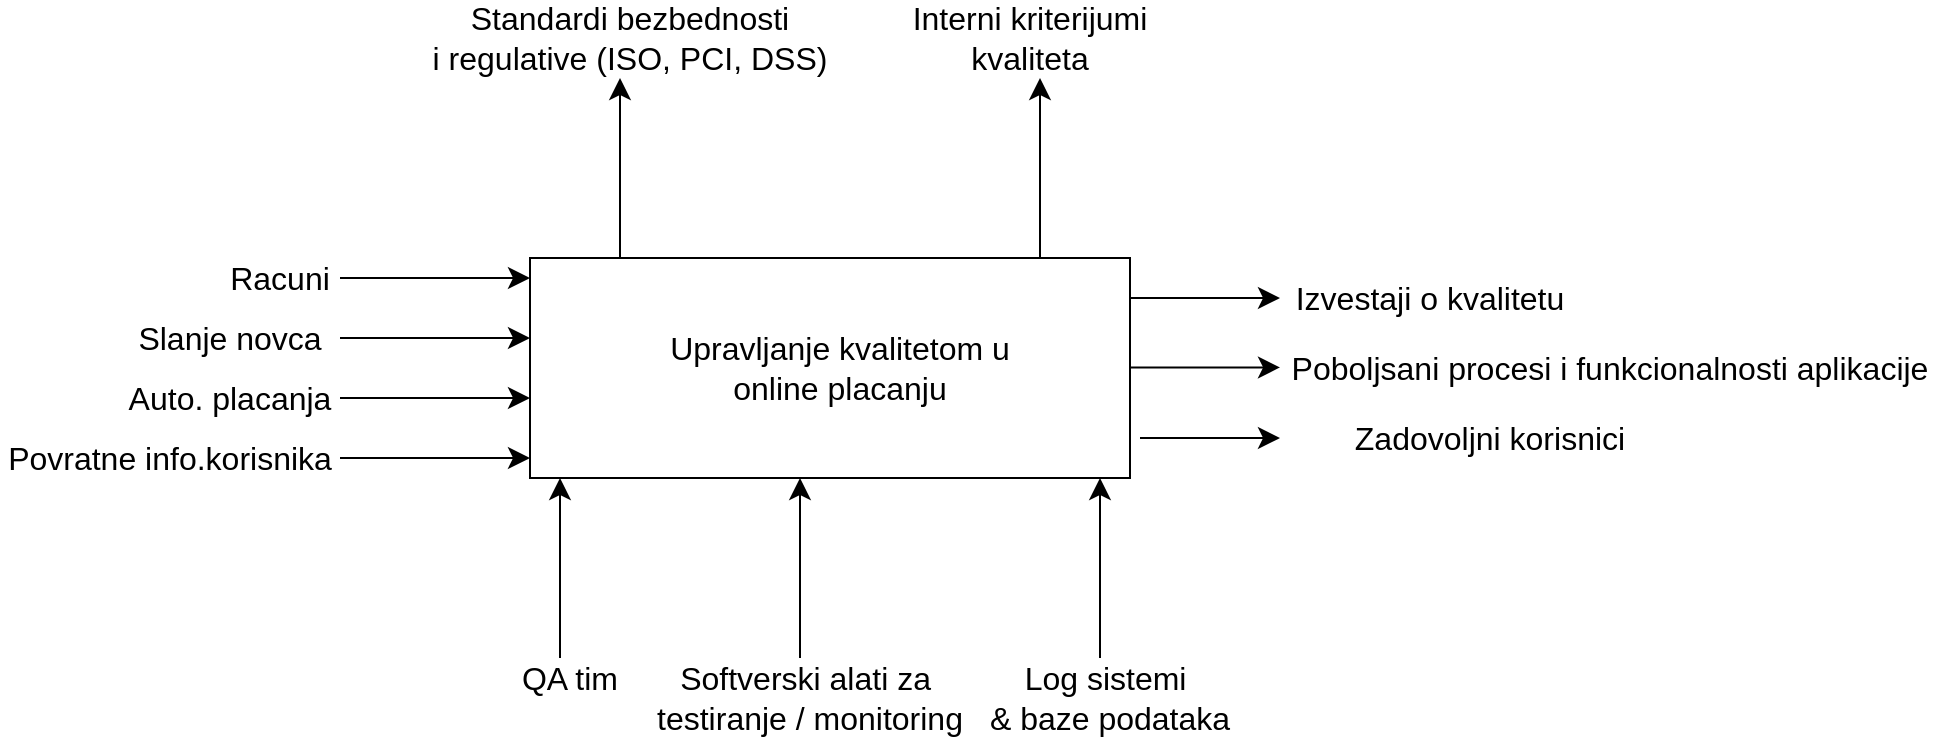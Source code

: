 <mxfile version="27.1.5" pages="2">
  <diagram name="IDEF0-A1" id="K29FVch75mG9IXgD8HV8">
    <mxGraphModel dx="1160" dy="984" grid="1" gridSize="10" guides="1" tooltips="1" connect="1" arrows="1" fold="1" page="1" pageScale="1" pageWidth="850" pageHeight="1100" math="0" shadow="0">
      <root>
        <mxCell id="0" />
        <mxCell id="1" parent="0" />
        <mxCell id="VH60YLBiv8yfuXG9Nysr-2" value="" style="rounded=0;whiteSpace=wrap;html=1;" vertex="1" parent="1">
          <mxGeometry x="275" y="310" width="300" height="110" as="geometry" />
        </mxCell>
        <mxCell id="VH60YLBiv8yfuXG9Nysr-3" value="" style="endArrow=classic;html=1;rounded=0;fontSize=12;startSize=8;endSize=8;curved=1;" edge="1" parent="1">
          <mxGeometry width="50" height="50" relative="1" as="geometry">
            <mxPoint x="180" y="320" as="sourcePoint" />
            <mxPoint x="275" y="320" as="targetPoint" />
          </mxGeometry>
        </mxCell>
        <mxCell id="VH60YLBiv8yfuXG9Nysr-4" value="" style="endArrow=classic;html=1;rounded=0;fontSize=12;startSize=8;endSize=8;curved=1;" edge="1" parent="1">
          <mxGeometry width="50" height="50" relative="1" as="geometry">
            <mxPoint x="180" y="350" as="sourcePoint" />
            <mxPoint x="275" y="350" as="targetPoint" />
          </mxGeometry>
        </mxCell>
        <mxCell id="VH60YLBiv8yfuXG9Nysr-5" value="" style="endArrow=classic;html=1;rounded=0;fontSize=12;startSize=8;endSize=8;curved=1;" edge="1" parent="1">
          <mxGeometry width="50" height="50" relative="1" as="geometry">
            <mxPoint x="180" y="380" as="sourcePoint" />
            <mxPoint x="275" y="380" as="targetPoint" />
          </mxGeometry>
        </mxCell>
        <mxCell id="VH60YLBiv8yfuXG9Nysr-6" value="" style="endArrow=classic;html=1;rounded=0;fontSize=12;startSize=8;endSize=8;curved=1;" edge="1" parent="1">
          <mxGeometry width="50" height="50" relative="1" as="geometry">
            <mxPoint x="180" y="410" as="sourcePoint" />
            <mxPoint x="275" y="410" as="targetPoint" />
          </mxGeometry>
        </mxCell>
        <mxCell id="VH60YLBiv8yfuXG9Nysr-7" value="Racuni" style="text;strokeColor=none;fillColor=none;html=1;align=center;verticalAlign=middle;whiteSpace=wrap;rounded=0;fontSize=16;" vertex="1" parent="1">
          <mxGeometry x="130" y="310" width="40" height="20" as="geometry" />
        </mxCell>
        <mxCell id="VH60YLBiv8yfuXG9Nysr-8" value="Slanje novca" style="text;strokeColor=none;fillColor=none;html=1;align=center;verticalAlign=middle;whiteSpace=wrap;rounded=0;fontSize=16;" vertex="1" parent="1">
          <mxGeometry x="70" y="340" width="110" height="20" as="geometry" />
        </mxCell>
        <mxCell id="VH60YLBiv8yfuXG9Nysr-9" value="Auto. placanja" style="text;strokeColor=none;fillColor=none;html=1;align=center;verticalAlign=middle;whiteSpace=wrap;rounded=0;fontSize=16;" vertex="1" parent="1">
          <mxGeometry x="65" y="370" width="120" height="20" as="geometry" />
        </mxCell>
        <mxCell id="VH60YLBiv8yfuXG9Nysr-10" value="Povratne info.&lt;span style=&quot;background-color: transparent; color: light-dark(rgb(0, 0, 0), rgb(255, 255, 255));&quot;&gt;korisnika&lt;/span&gt;" style="text;strokeColor=none;fillColor=none;html=1;align=center;verticalAlign=middle;whiteSpace=wrap;rounded=0;fontSize=16;" vertex="1" parent="1">
          <mxGeometry x="10" y="400" width="170" height="20" as="geometry" />
        </mxCell>
        <mxCell id="VH60YLBiv8yfuXG9Nysr-12" value="" style="endArrow=classic;html=1;rounded=0;fontSize=12;startSize=8;endSize=8;curved=1;" edge="1" parent="1">
          <mxGeometry width="50" height="50" relative="1" as="geometry">
            <mxPoint x="575" y="330" as="sourcePoint" />
            <mxPoint x="650" y="330" as="targetPoint" />
          </mxGeometry>
        </mxCell>
        <mxCell id="VH60YLBiv8yfuXG9Nysr-13" value="" style="endArrow=classic;html=1;rounded=0;fontSize=12;startSize=8;endSize=8;curved=1;" edge="1" parent="1">
          <mxGeometry width="50" height="50" relative="1" as="geometry">
            <mxPoint x="575" y="364.71" as="sourcePoint" />
            <mxPoint x="650" y="364.71" as="targetPoint" />
          </mxGeometry>
        </mxCell>
        <mxCell id="VH60YLBiv8yfuXG9Nysr-14" value="" style="endArrow=classic;html=1;rounded=0;fontSize=12;startSize=8;endSize=8;curved=1;" edge="1" parent="1" source="VH60YLBiv8yfuXG9Nysr-19">
          <mxGeometry width="50" height="50" relative="1" as="geometry">
            <mxPoint x="575" y="400" as="sourcePoint" />
            <mxPoint x="650" y="400" as="targetPoint" />
          </mxGeometry>
        </mxCell>
        <mxCell id="VH60YLBiv8yfuXG9Nysr-15" value="Izvestaji o kvalitetu" style="text;strokeColor=none;fillColor=none;html=1;align=center;verticalAlign=middle;whiteSpace=wrap;rounded=0;fontSize=16;" vertex="1" parent="1">
          <mxGeometry x="640" y="320" width="170" height="20" as="geometry" />
        </mxCell>
        <mxCell id="VH60YLBiv8yfuXG9Nysr-18" value="Poboljsani procesi i funkcionalnosti aplikacije" style="text;strokeColor=none;fillColor=none;html=1;align=center;verticalAlign=middle;whiteSpace=wrap;rounded=0;fontSize=16;" vertex="1" parent="1">
          <mxGeometry x="650" y="355" width="330" height="20" as="geometry" />
        </mxCell>
        <mxCell id="VH60YLBiv8yfuXG9Nysr-19" value="Zadovoljni korisnici" style="text;strokeColor=none;fillColor=none;html=1;align=center;verticalAlign=middle;whiteSpace=wrap;rounded=0;fontSize=16;" vertex="1" parent="1">
          <mxGeometry x="580" y="390" width="350" height="20" as="geometry" />
        </mxCell>
        <mxCell id="VH60YLBiv8yfuXG9Nysr-22" value="Upravljanje kvalitetom u online placanju" style="text;strokeColor=none;fillColor=none;html=1;align=center;verticalAlign=middle;whiteSpace=wrap;rounded=0;fontSize=16;" vertex="1" parent="1">
          <mxGeometry x="340" y="325" width="180" height="80" as="geometry" />
        </mxCell>
        <mxCell id="VH60YLBiv8yfuXG9Nysr-23" value="" style="endArrow=classic;html=1;rounded=0;fontSize=12;startSize=8;endSize=8;curved=1;" edge="1" parent="1">
          <mxGeometry width="50" height="50" relative="1" as="geometry">
            <mxPoint x="320" y="310" as="sourcePoint" />
            <mxPoint x="320" y="220" as="targetPoint" />
          </mxGeometry>
        </mxCell>
        <mxCell id="VH60YLBiv8yfuXG9Nysr-24" value="" style="endArrow=classic;html=1;rounded=0;fontSize=12;startSize=8;endSize=8;curved=1;" edge="1" parent="1">
          <mxGeometry width="50" height="50" relative="1" as="geometry">
            <mxPoint x="530" y="310" as="sourcePoint" />
            <mxPoint x="530" y="220" as="targetPoint" />
          </mxGeometry>
        </mxCell>
        <mxCell id="VH60YLBiv8yfuXG9Nysr-25" value="Interni kriterijumi&lt;div&gt;kvaliteta&lt;/div&gt;" style="text;strokeColor=none;fillColor=none;html=1;align=center;verticalAlign=middle;whiteSpace=wrap;rounded=0;fontSize=16;" vertex="1" parent="1">
          <mxGeometry x="440" y="190" width="170" height="20" as="geometry" />
        </mxCell>
        <mxCell id="VH60YLBiv8yfuXG9Nysr-26" style="edgeStyle=none;curved=1;rounded=0;orthogonalLoop=1;jettySize=auto;html=1;exitX=0.5;exitY=1;exitDx=0;exitDy=0;fontSize=12;startSize=8;endSize=8;" edge="1" parent="1" source="VH60YLBiv8yfuXG9Nysr-25" target="VH60YLBiv8yfuXG9Nysr-25">
          <mxGeometry relative="1" as="geometry" />
        </mxCell>
        <mxCell id="VH60YLBiv8yfuXG9Nysr-28" value="Standardi bezbednosti&lt;div&gt;i regulative (ISO, PCI, DSS)&lt;/div&gt;" style="text;strokeColor=none;fillColor=none;html=1;align=center;verticalAlign=middle;whiteSpace=wrap;rounded=0;fontSize=16;" vertex="1" parent="1">
          <mxGeometry x="220" y="190" width="210" height="20" as="geometry" />
        </mxCell>
        <mxCell id="VH60YLBiv8yfuXG9Nysr-29" value="" style="endArrow=classic;html=1;rounded=0;fontSize=12;startSize=8;endSize=8;curved=1;" edge="1" parent="1">
          <mxGeometry width="50" height="50" relative="1" as="geometry">
            <mxPoint x="290" y="510" as="sourcePoint" />
            <mxPoint x="290" y="420" as="targetPoint" />
          </mxGeometry>
        </mxCell>
        <mxCell id="VH60YLBiv8yfuXG9Nysr-30" value="" style="endArrow=classic;html=1;rounded=0;fontSize=12;startSize=8;endSize=8;curved=1;" edge="1" parent="1">
          <mxGeometry width="50" height="50" relative="1" as="geometry">
            <mxPoint x="560" y="510" as="sourcePoint" />
            <mxPoint x="560" y="420" as="targetPoint" />
          </mxGeometry>
        </mxCell>
        <mxCell id="VH60YLBiv8yfuXG9Nysr-31" value="" style="endArrow=classic;html=1;rounded=0;fontSize=12;startSize=8;endSize=8;curved=1;" edge="1" parent="1">
          <mxGeometry width="50" height="50" relative="1" as="geometry">
            <mxPoint x="410" y="510" as="sourcePoint" />
            <mxPoint x="410" y="420" as="targetPoint" />
          </mxGeometry>
        </mxCell>
        <mxCell id="VH60YLBiv8yfuXG9Nysr-32" value="QA tim" style="text;strokeColor=none;fillColor=none;html=1;align=center;verticalAlign=middle;whiteSpace=wrap;rounded=0;fontSize=16;" vertex="1" parent="1">
          <mxGeometry x="210" y="510" width="170" height="20" as="geometry" />
        </mxCell>
        <mxCell id="VH60YLBiv8yfuXG9Nysr-33" value="Softverski alati za&amp;nbsp;&lt;div&gt;testiranje / monitoring&lt;/div&gt;" style="text;strokeColor=none;fillColor=none;html=1;align=center;verticalAlign=middle;whiteSpace=wrap;rounded=0;fontSize=16;" vertex="1" parent="1">
          <mxGeometry x="330" y="520" width="170" height="20" as="geometry" />
        </mxCell>
        <mxCell id="VH60YLBiv8yfuXG9Nysr-34" value="Log sistemi&amp;nbsp;&lt;div&gt;&amp;amp; baze podataka&lt;/div&gt;" style="text;strokeColor=none;fillColor=none;html=1;align=center;verticalAlign=middle;whiteSpace=wrap;rounded=0;fontSize=16;" vertex="1" parent="1">
          <mxGeometry x="390" y="520" width="350" height="20" as="geometry" />
        </mxCell>
      </root>
    </mxGraphModel>
  </diagram>
  <diagram id="al9S32DcRg-SFoT2yc0g" name="IDEF0-A2">
    <mxGraphModel dx="986" dy="836" grid="0" gridSize="10" guides="1" tooltips="1" connect="1" arrows="1" fold="1" page="0" pageScale="1" pageWidth="850" pageHeight="1100" math="0" shadow="0">
      <root>
        <mxCell id="0" />
        <mxCell id="1" parent="0" />
      </root>
    </mxGraphModel>
  </diagram>
</mxfile>
